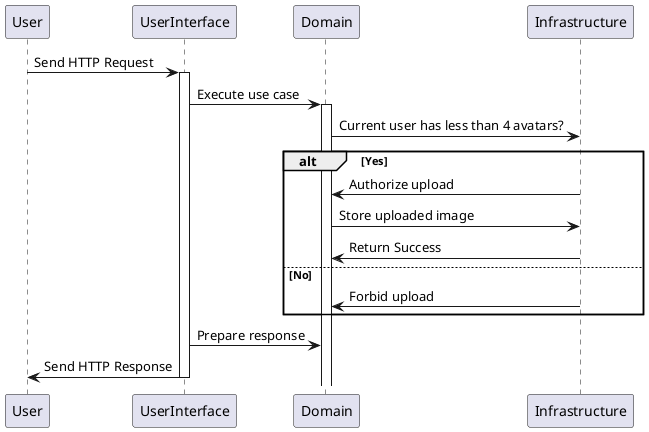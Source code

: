 @startuml

User -> UserInterface     : Send HTTP Request
activate UserInterface
UserInterface -> Domain   : Execute use case
activate Domain
Domain -> Infrastructure : Current user has less than 4 avatars?

alt Yes
    Infrastructure -> Domain : Authorize upload
    Domain -> Infrastructure : Store uploaded image
    Infrastructure -> Domain : Return Success
else No
    Infrastructure -> Domain : Forbid upload
end
UserInterface -> Domain : Prepare response
UserInterface -> User : Send HTTP Response

deactivate UserInterface
@enduml
